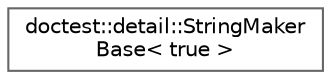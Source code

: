 digraph "Gráfico de Hierarquia de Classes"
{
 // LATEX_PDF_SIZE
  bgcolor="transparent";
  edge [fontname=Helvetica,fontsize=10,labelfontname=Helvetica,labelfontsize=10];
  node [fontname=Helvetica,fontsize=10,shape=box,height=0.2,width=0.4];
  rankdir="LR";
  Node0 [id="Node000000",label="doctest::detail::StringMaker\lBase\< true \>",height=0.2,width=0.4,color="grey40", fillcolor="white", style="filled",URL="$structdoctest_1_1detail_1_1StringMakerBase_3_01true_01_4.html",tooltip=" "];
}
